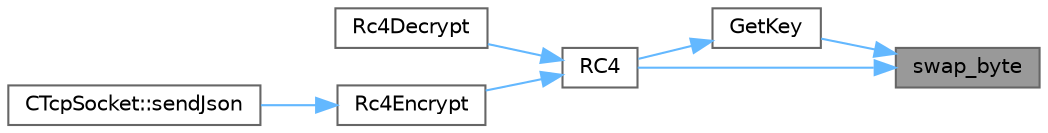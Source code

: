 digraph "swap_byte"
{
 // LATEX_PDF_SIZE
  bgcolor="transparent";
  edge [fontname=Helvetica,fontsize=10,labelfontname=Helvetica,labelfontsize=10];
  node [fontname=Helvetica,fontsize=10,shape=box,height=0.2,width=0.4];
  rankdir="RL";
  Node1 [id="Node000001",label="swap_byte",height=0.2,width=0.4,color="gray40", fillcolor="grey60", style="filled", fontcolor="black",tooltip="交换两个字节"];
  Node1 -> Node2 [id="edge1_Node000001_Node000002",dir="back",color="steelblue1",style="solid",tooltip=" "];
  Node2 [id="Node000002",label="GetKey",height=0.2,width=0.4,color="grey40", fillcolor="white", style="filled",URL="$rc4_8c.html#ada1a8eb0a1f2f4724d974bfc6d6b1920",tooltip="生成 RC4 密钥状态数组"];
  Node2 -> Node3 [id="edge2_Node000002_Node000003",dir="back",color="steelblue1",style="solid",tooltip=" "];
  Node3 [id="Node000003",label="RC4",height=0.2,width=0.4,color="grey40", fillcolor="white", style="filled",URL="$rc4_8c.html#adf70156276596c6a3c50bcdfea4fa9c9",tooltip="执行 RC4 加密/解密"];
  Node3 -> Node4 [id="edge3_Node000003_Node000004",dir="back",color="steelblue1",style="solid",tooltip=" "];
  Node4 [id="Node000004",label="Rc4Decrypt",height=0.2,width=0.4,color="grey40", fillcolor="white", style="filled",URL="$rc4_8c.html#a45b4ea56a55a997d21b41b0a03674222",tooltip="RC4 解密"];
  Node3 -> Node5 [id="edge4_Node000003_Node000005",dir="back",color="steelblue1",style="solid",tooltip=" "];
  Node5 [id="Node000005",label="Rc4Encrypt",height=0.2,width=0.4,color="grey40", fillcolor="white", style="filled",URL="$rc4_8c.html#a58d5132953c5c591c30e530bce22a9fa",tooltip="RC4 加密"];
  Node5 -> Node6 [id="edge5_Node000005_Node000006",dir="back",color="steelblue1",style="solid",tooltip=" "];
  Node6 [id="Node000006",label="CTcpSocket::sendJson",height=0.2,width=0.4,color="grey40", fillcolor="white", style="filled",URL="$class_c_tcp_socket.html#acbc8dc81067dbab026601c14a3cc6b75",tooltip="发送json数据"];
  Node1 -> Node3 [id="edge6_Node000001_Node000003",dir="back",color="steelblue1",style="solid",tooltip=" "];
}
